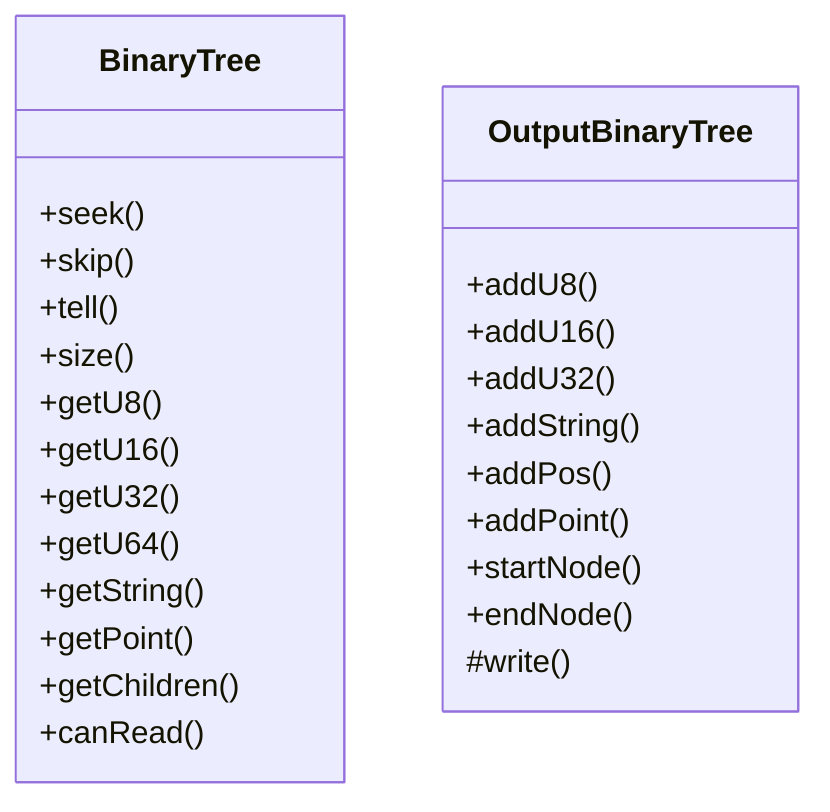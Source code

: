 classDiagram
    class BinaryTree {
        +seek()
        +skip()
        +tell()
        +size()
        +getU8()
        +getU16()
        +getU32()
        +getU64()
        +getString()
        +getPoint()
        +getChildren()
        +canRead()
    }
    class OutputBinaryTree {
        +addU8()
        +addU16()
        +addU32()
        +addString()
        +addPos()
        +addPoint()
        +startNode()
        +endNode()
        #write()
    }